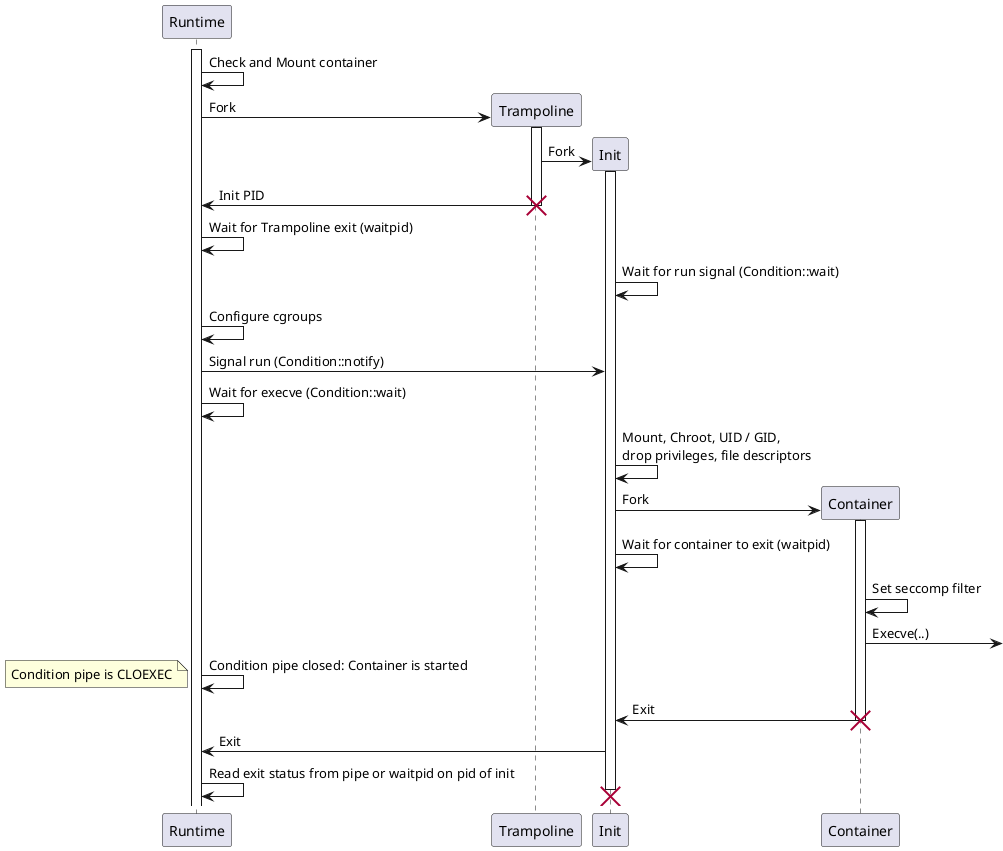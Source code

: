 @startuml container_startup

activate Runtime
Runtime -> Runtime: Check and Mount container
create Trampoline
Runtime -> Trampoline: Fork
activate Trampoline
create Init
Trampoline -> Init: Fork
activate Init
Trampoline -> Runtime: Init PID
destroy Trampoline
Runtime -> Runtime: Wait for Trampoline exit (waitpid)
Init -> Init: Wait for run signal (Condition::wait)
Runtime -> Runtime: Configure cgroups
Runtime -> Init: Signal run (Condition::notify)
Runtime -> Runtime: Wait for execve (Condition::wait)
Init -> Init: Mount, Chroot, UID / GID,\ndrop privileges, file descriptors
create Container
Init -> Container: Fork
activate Container
Init -> Init: Wait for container to exit (waitpid)
Container -> Container: Set seccomp filter
Container -> : Execve(..)
Runtime -> Runtime: Condition pipe closed: Container is started
note left: Condition pipe is CLOEXEC
Container -> Init: Exit
destroy Container
Init -> Runtime: Exit
Runtime -> Runtime: Read exit status from pipe or waitpid on pid of init
destroy Init

@enduml
